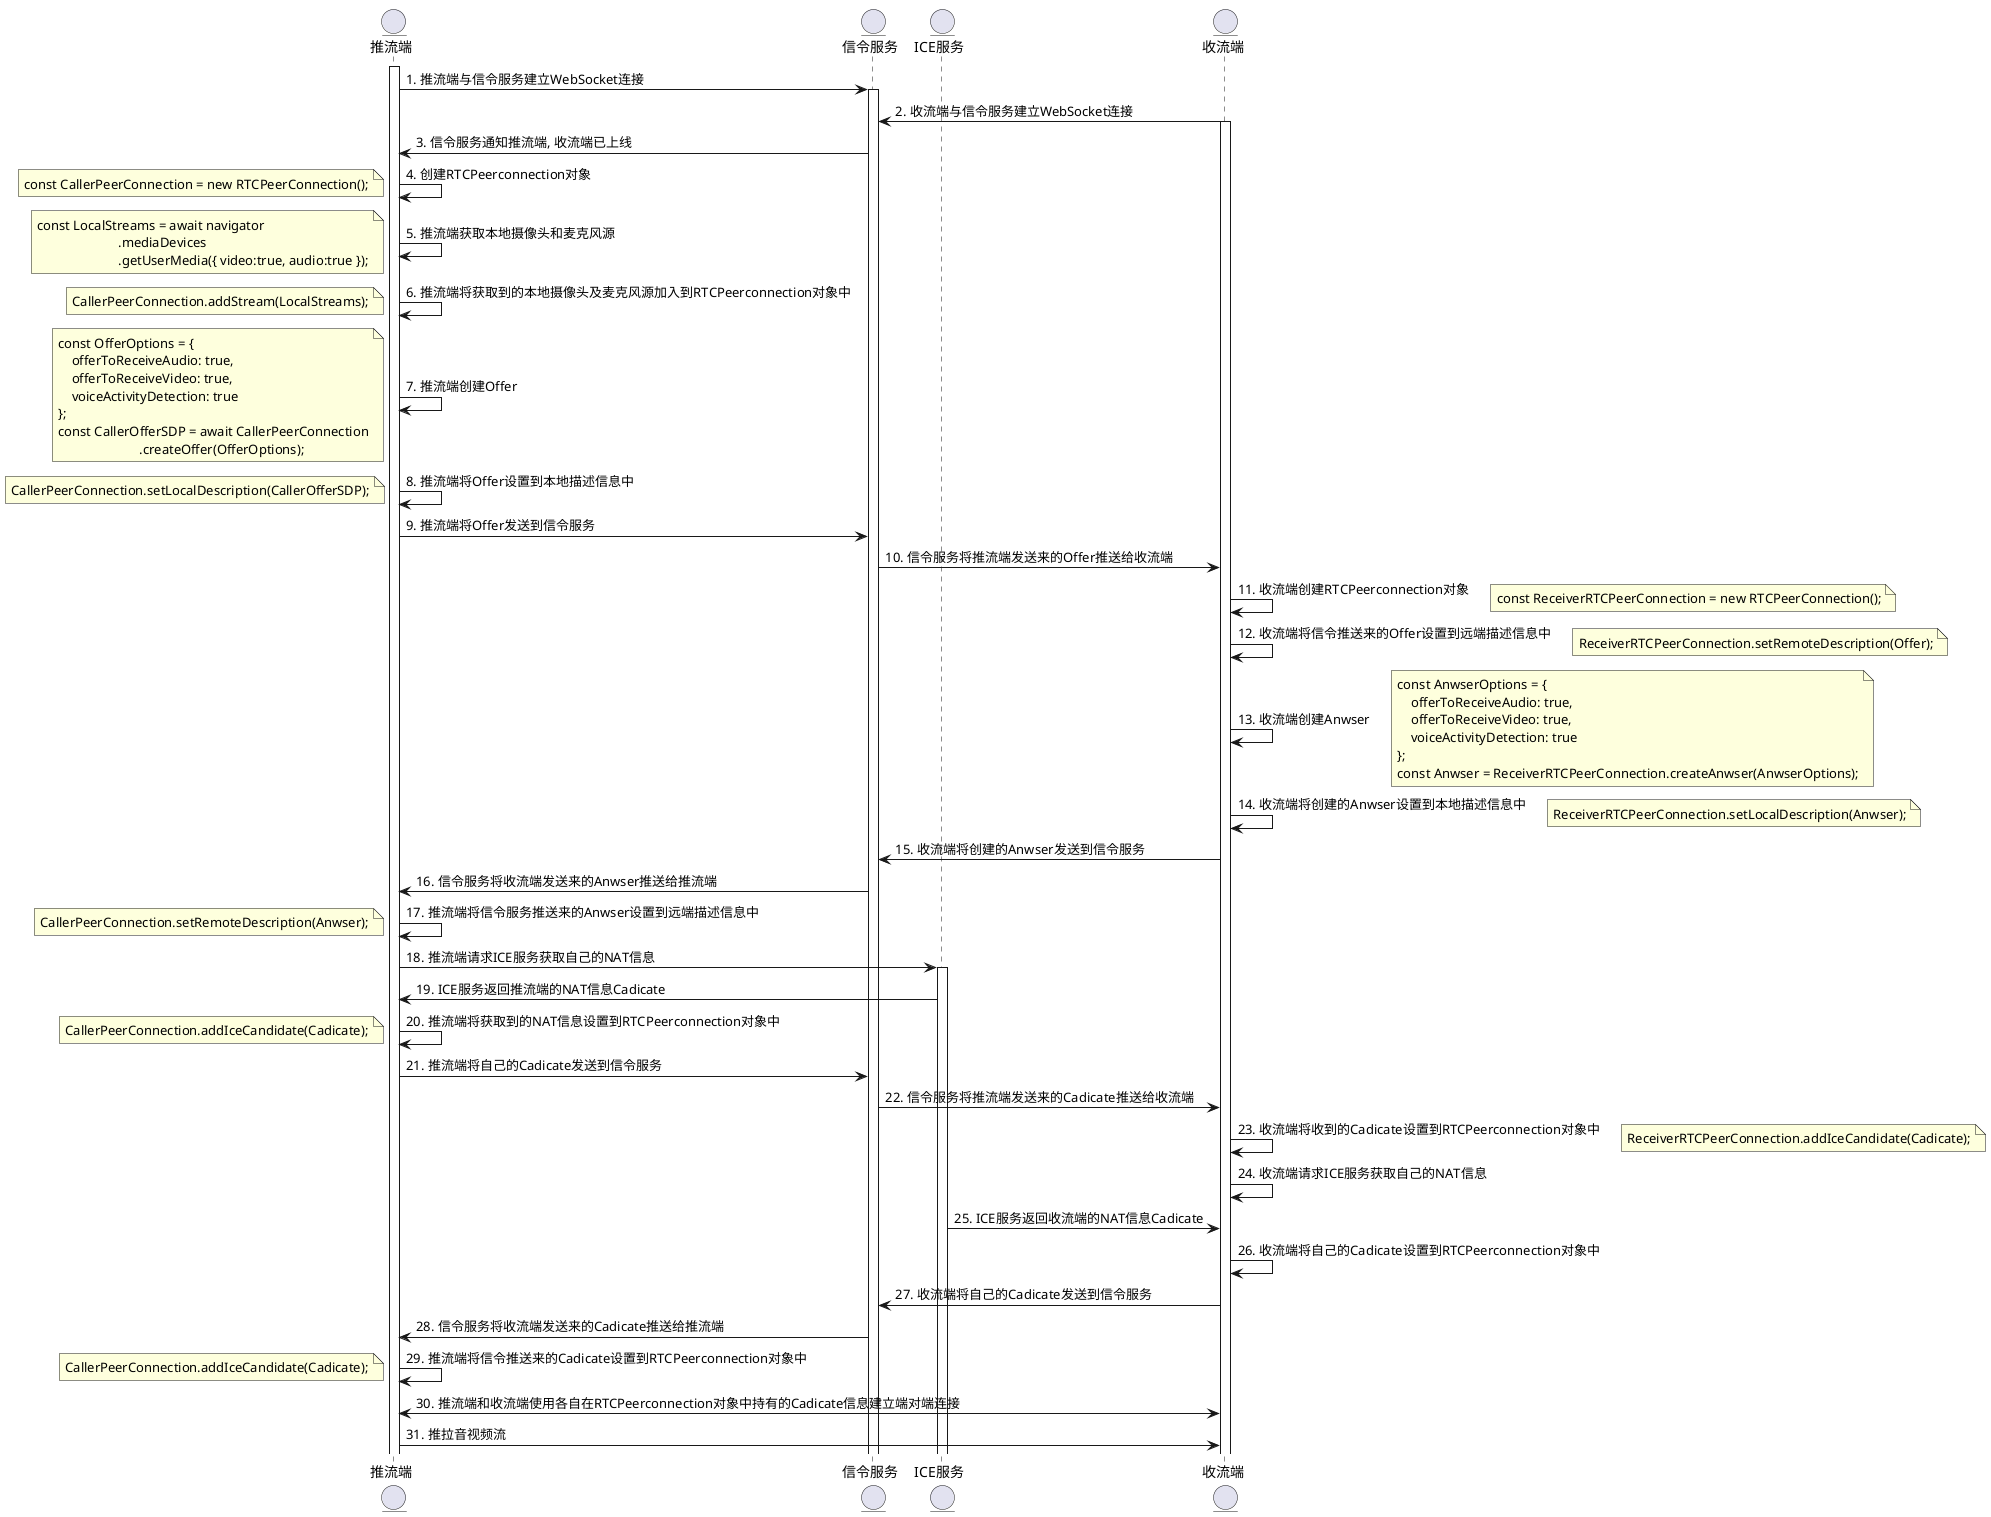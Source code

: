 @startuml WebRTC流程
entity 推流端
entity 信令服务
entity ICE服务
entity 收流端

activate 推流端

推流端 -> 信令服务: 1. 推流端与信令服务建立WebSocket连接

activate 信令服务

收流端 -> 信令服务: 2. 收流端与信令服务建立WebSocket连接

activate 收流端

信令服务 -> 推流端: 3. 信令服务通知推流端, 收流端已上线

推流端 -> 推流端: 4. 创建RTCPeerconnection对象
note left
const CallerPeerConnection = new RTCPeerConnection();
end note

推流端 -> 推流端: 5. 推流端获取本地摄像头和麦克风源
note left
const LocalStreams = await navigator
                        .mediaDevices
                        .getUserMedia({ video:true, audio:true });
end note

推流端  -> 推流端: 6. 推流端将获取到的本地摄像头及麦克风源加入到RTCPeerconnection对象中
note left
CallerPeerConnection.addStream(LocalStreams);
end note

推流端 -> 推流端: 7. 推流端创建Offer
note left
const OfferOptions = {
    offerToReceiveAudio: true,
    offerToReceiveVideo: true,
    voiceActivityDetection: true
};
const CallerOfferSDP = await CallerPeerConnection
                        .createOffer(OfferOptions);
end note

推流端 -> 推流端: 8. 推流端将Offer设置到本地描述信息中
note left
CallerPeerConnection.setLocalDescription(CallerOfferSDP);
end note

推流端 -> 信令服务: 9. 推流端将Offer发送到信令服务

信令服务 -> 收流端: 10. 信令服务将推流端发送来的Offer推送给收流端

收流端 -> 收流端: 11. 收流端创建RTCPeerconnection对象
note right
const ReceiverRTCPeerConnection = new RTCPeerConnection();
end note

收流端 -> 收流端: 12. 收流端将信令推送来的Offer设置到远端描述信息中
note right
ReceiverRTCPeerConnection.setRemoteDescription(Offer);
end note

收流端 -> 收流端: 13. 收流端创建Anwser
note right
const AnwserOptions = {
    offerToReceiveAudio: true,
    offerToReceiveVideo: true,
    voiceActivityDetection: true
};
const Anwser = ReceiverRTCPeerConnection.createAnwser(AnwserOptions);
end note

收流端 -> 收流端: 14. 收流端将创建的Anwser设置到本地描述信息中
note right
ReceiverRTCPeerConnection.setLocalDescription(Anwser);
end note

收流端 -> 信令服务: 15. 收流端将创建的Anwser发送到信令服务

信令服务 -> 推流端: 16. 信令服务将收流端发送来的Anwser推送给推流端

推流端 -> 推流端: 17. 推流端将信令服务推送来的Anwser设置到远端描述信息中
note left
CallerPeerConnection.setRemoteDescription(Anwser);
end note

推流端 -> ICE服务: 18. 推流端请求ICE服务获取自己的NAT信息

activate ICE服务
ICE服务 -> 推流端: 19. ICE服务返回推流端的NAT信息Cadicate

推流端 -> 推流端: 20. 推流端将获取到的NAT信息设置到RTCPeerconnection对象中
note left
CallerPeerConnection.addIceCandidate(Cadicate);
end note

推流端 -> 信令服务: 21. 推流端将自己的Cadicate发送到信令服务

信令服务 -> 收流端: 22. 信令服务将推流端发送来的Cadicate推送给收流端

收流端 -> 收流端: 23. 收流端将收到的Cadicate设置到RTCPeerconnection对象中
note right
ReceiverRTCPeerConnection.addIceCandidate(Cadicate);
end note

收流端 -> 收流端: 24. 收流端请求ICE服务获取自己的NAT信息

ICE服务 -> 收流端: 25. ICE服务返回收流端的NAT信息Cadicate

收流端 -> 收流端: 26. 收流端将自己的Cadicate设置到RTCPeerconnection对象中

收流端 -> 信令服务: 27. 收流端将自己的Cadicate发送到信令服务

信令服务 -> 推流端: 28. 信令服务将收流端发送来的Cadicate推送给推流端

推流端 -> 推流端: 29. 推流端将信令推送来的Cadicate设置到RTCPeerconnection对象中
note left
CallerPeerConnection.addIceCandidate(Cadicate);
end note

推流端 <-> 收流端: 30. 推流端和收流端使用各自在RTCPeerconnection对象中持有的Cadicate信息建立端对端连接

推流端 -> 收流端: 31. 推拉音视频流

@enduml
